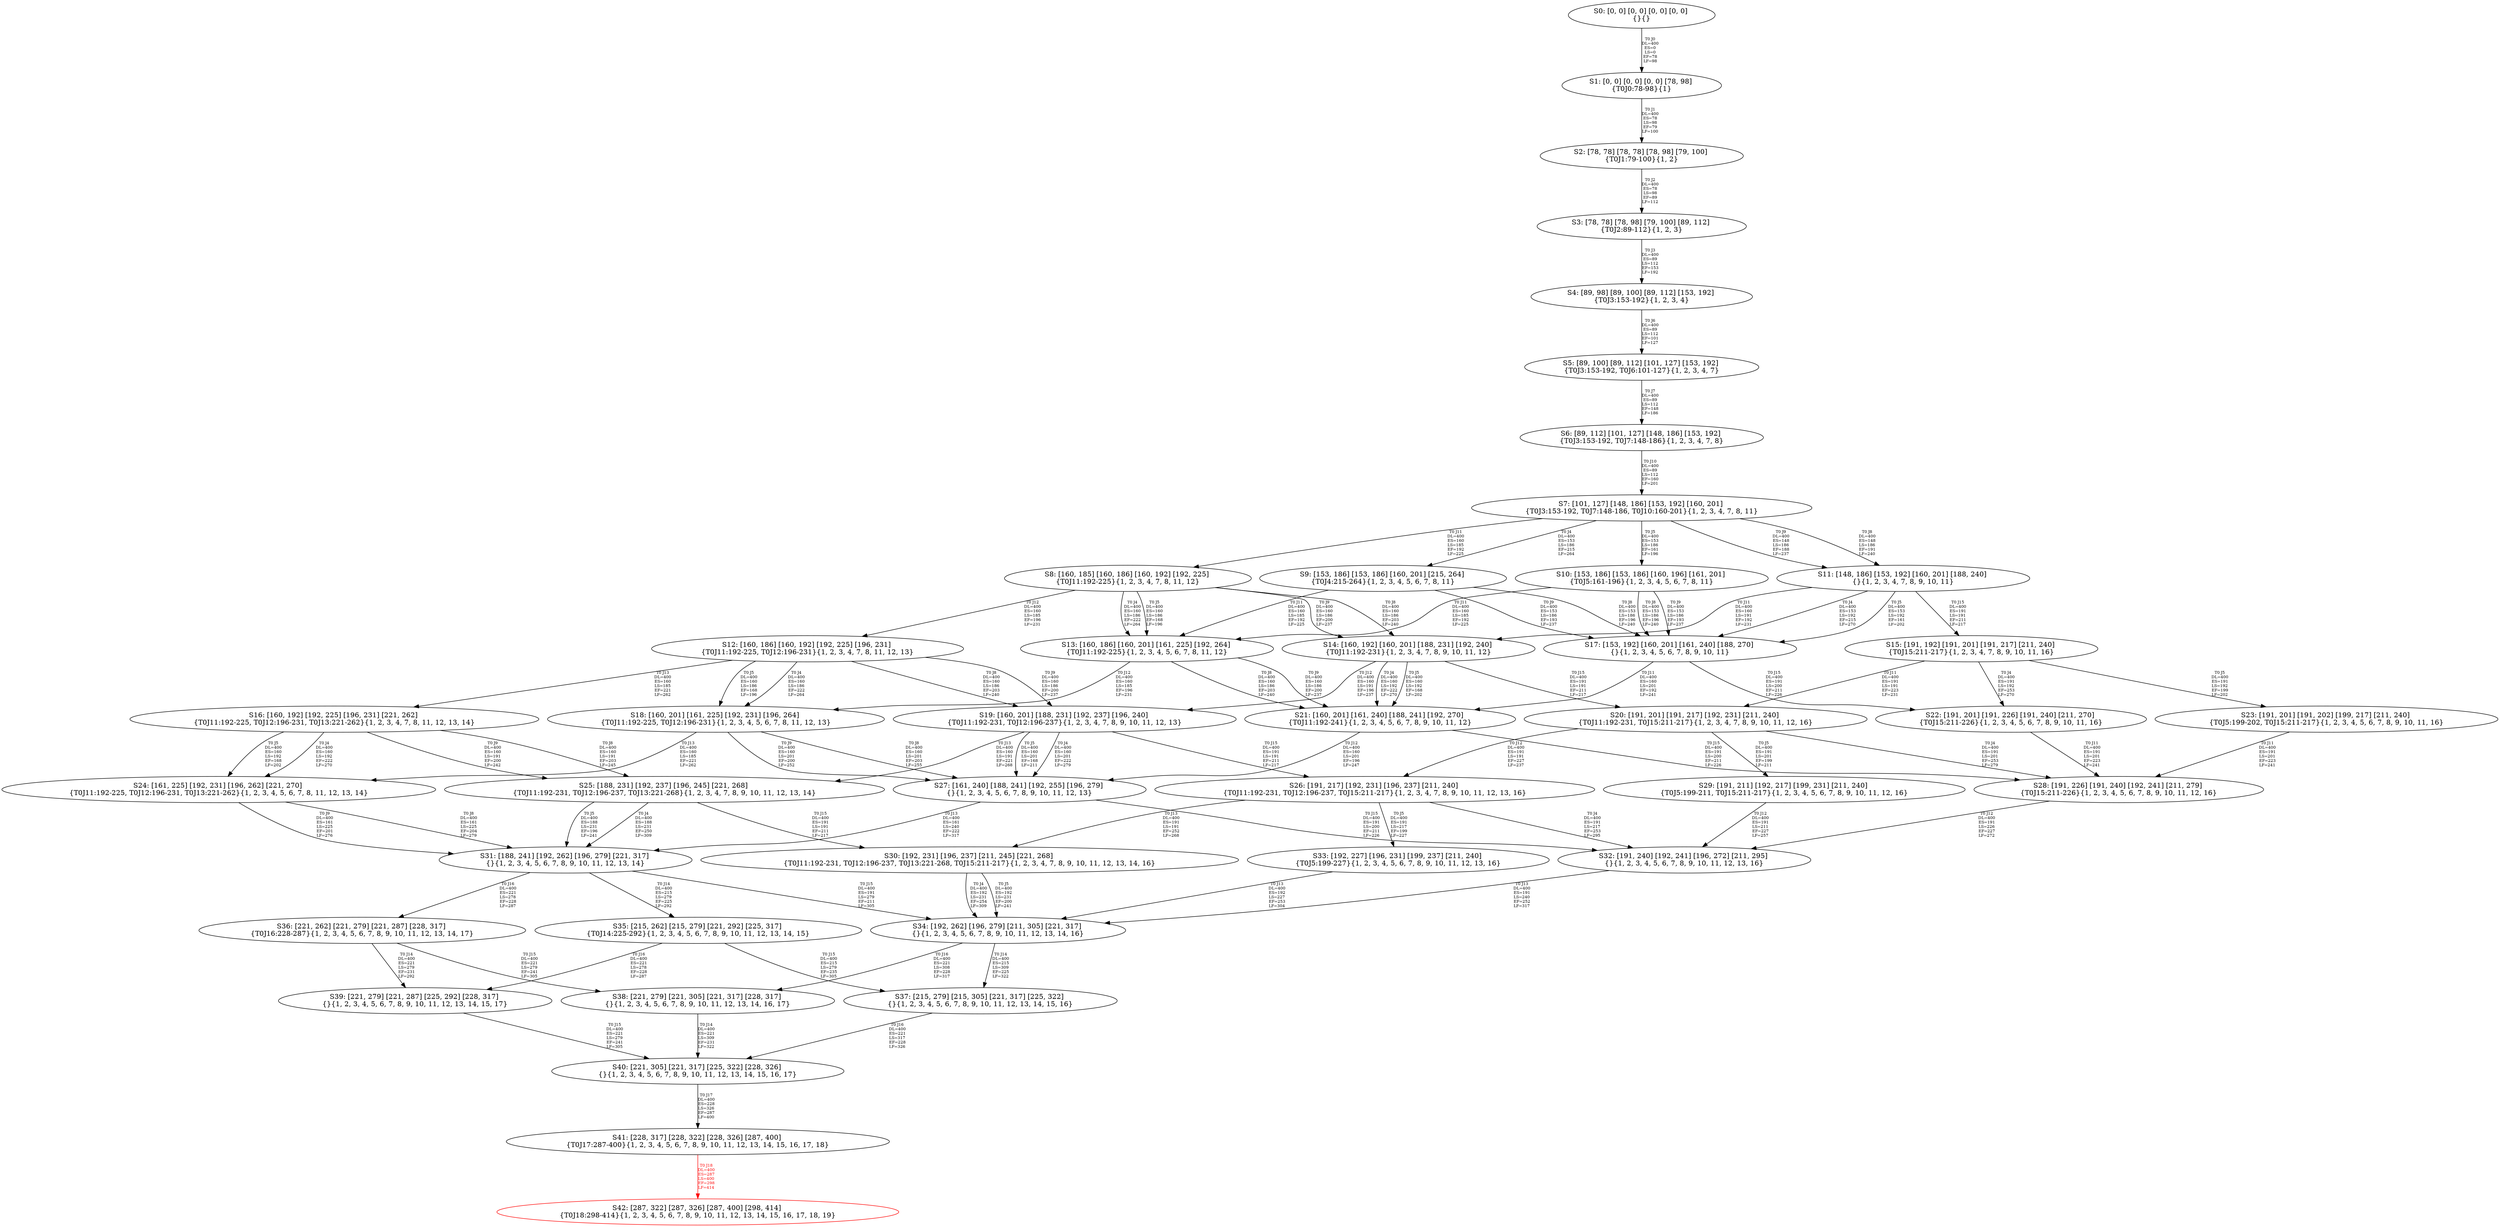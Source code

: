 digraph {
	S0[label="S0: [0, 0] [0, 0] [0, 0] [0, 0] \n{}{}"];
	S1[label="S1: [0, 0] [0, 0] [0, 0] [78, 98] \n{T0J0:78-98}{1}"];
	S2[label="S2: [78, 78] [78, 78] [78, 98] [79, 100] \n{T0J1:79-100}{1, 2}"];
	S3[label="S3: [78, 78] [78, 98] [79, 100] [89, 112] \n{T0J2:89-112}{1, 2, 3}"];
	S4[label="S4: [89, 98] [89, 100] [89, 112] [153, 192] \n{T0J3:153-192}{1, 2, 3, 4}"];
	S5[label="S5: [89, 100] [89, 112] [101, 127] [153, 192] \n{T0J3:153-192, T0J6:101-127}{1, 2, 3, 4, 7}"];
	S6[label="S6: [89, 112] [101, 127] [148, 186] [153, 192] \n{T0J3:153-192, T0J7:148-186}{1, 2, 3, 4, 7, 8}"];
	S7[label="S7: [101, 127] [148, 186] [153, 192] [160, 201] \n{T0J3:153-192, T0J7:148-186, T0J10:160-201}{1, 2, 3, 4, 7, 8, 11}"];
	S8[label="S8: [160, 185] [160, 186] [160, 192] [192, 225] \n{T0J11:192-225}{1, 2, 3, 4, 7, 8, 11, 12}"];
	S9[label="S9: [153, 186] [153, 186] [160, 201] [215, 264] \n{T0J4:215-264}{1, 2, 3, 4, 5, 6, 7, 8, 11}"];
	S10[label="S10: [153, 186] [153, 186] [160, 196] [161, 201] \n{T0J5:161-196}{1, 2, 3, 4, 5, 6, 7, 8, 11}"];
	S11[label="S11: [148, 186] [153, 192] [160, 201] [188, 240] \n{}{1, 2, 3, 4, 7, 8, 9, 10, 11}"];
	S12[label="S12: [160, 186] [160, 192] [192, 225] [196, 231] \n{T0J11:192-225, T0J12:196-231}{1, 2, 3, 4, 7, 8, 11, 12, 13}"];
	S13[label="S13: [160, 186] [160, 201] [161, 225] [192, 264] \n{T0J11:192-225}{1, 2, 3, 4, 5, 6, 7, 8, 11, 12}"];
	S14[label="S14: [160, 192] [160, 201] [188, 231] [192, 240] \n{T0J11:192-231}{1, 2, 3, 4, 7, 8, 9, 10, 11, 12}"];
	S15[label="S15: [191, 192] [191, 201] [191, 217] [211, 240] \n{T0J15:211-217}{1, 2, 3, 4, 7, 8, 9, 10, 11, 16}"];
	S16[label="S16: [160, 192] [192, 225] [196, 231] [221, 262] \n{T0J11:192-225, T0J12:196-231, T0J13:221-262}{1, 2, 3, 4, 7, 8, 11, 12, 13, 14}"];
	S17[label="S17: [153, 192] [160, 201] [161, 240] [188, 270] \n{}{1, 2, 3, 4, 5, 6, 7, 8, 9, 10, 11}"];
	S18[label="S18: [160, 201] [161, 225] [192, 231] [196, 264] \n{T0J11:192-225, T0J12:196-231}{1, 2, 3, 4, 5, 6, 7, 8, 11, 12, 13}"];
	S19[label="S19: [160, 201] [188, 231] [192, 237] [196, 240] \n{T0J11:192-231, T0J12:196-237}{1, 2, 3, 4, 7, 8, 9, 10, 11, 12, 13}"];
	S20[label="S20: [191, 201] [191, 217] [192, 231] [211, 240] \n{T0J11:192-231, T0J15:211-217}{1, 2, 3, 4, 7, 8, 9, 10, 11, 12, 16}"];
	S21[label="S21: [160, 201] [161, 240] [188, 241] [192, 270] \n{T0J11:192-241}{1, 2, 3, 4, 5, 6, 7, 8, 9, 10, 11, 12}"];
	S22[label="S22: [191, 201] [191, 226] [191, 240] [211, 270] \n{T0J15:211-226}{1, 2, 3, 4, 5, 6, 7, 8, 9, 10, 11, 16}"];
	S23[label="S23: [191, 201] [191, 202] [199, 217] [211, 240] \n{T0J5:199-202, T0J15:211-217}{1, 2, 3, 4, 5, 6, 7, 8, 9, 10, 11, 16}"];
	S24[label="S24: [161, 225] [192, 231] [196, 262] [221, 270] \n{T0J11:192-225, T0J12:196-231, T0J13:221-262}{1, 2, 3, 4, 5, 6, 7, 8, 11, 12, 13, 14}"];
	S25[label="S25: [188, 231] [192, 237] [196, 245] [221, 268] \n{T0J11:192-231, T0J12:196-237, T0J13:221-268}{1, 2, 3, 4, 7, 8, 9, 10, 11, 12, 13, 14}"];
	S26[label="S26: [191, 217] [192, 231] [196, 237] [211, 240] \n{T0J11:192-231, T0J12:196-237, T0J15:211-217}{1, 2, 3, 4, 7, 8, 9, 10, 11, 12, 13, 16}"];
	S27[label="S27: [161, 240] [188, 241] [192, 255] [196, 279] \n{}{1, 2, 3, 4, 5, 6, 7, 8, 9, 10, 11, 12, 13}"];
	S28[label="S28: [191, 226] [191, 240] [192, 241] [211, 279] \n{T0J15:211-226}{1, 2, 3, 4, 5, 6, 7, 8, 9, 10, 11, 12, 16}"];
	S29[label="S29: [191, 211] [192, 217] [199, 231] [211, 240] \n{T0J5:199-211, T0J15:211-217}{1, 2, 3, 4, 5, 6, 7, 8, 9, 10, 11, 12, 16}"];
	S30[label="S30: [192, 231] [196, 237] [211, 245] [221, 268] \n{T0J11:192-231, T0J12:196-237, T0J13:221-268, T0J15:211-217}{1, 2, 3, 4, 7, 8, 9, 10, 11, 12, 13, 14, 16}"];
	S31[label="S31: [188, 241] [192, 262] [196, 279] [221, 317] \n{}{1, 2, 3, 4, 5, 6, 7, 8, 9, 10, 11, 12, 13, 14}"];
	S32[label="S32: [191, 240] [192, 241] [196, 272] [211, 295] \n{}{1, 2, 3, 4, 5, 6, 7, 8, 9, 10, 11, 12, 13, 16}"];
	S33[label="S33: [192, 227] [196, 231] [199, 237] [211, 240] \n{T0J5:199-227}{1, 2, 3, 4, 5, 6, 7, 8, 9, 10, 11, 12, 13, 16}"];
	S34[label="S34: [192, 262] [196, 279] [211, 305] [221, 317] \n{}{1, 2, 3, 4, 5, 6, 7, 8, 9, 10, 11, 12, 13, 14, 16}"];
	S35[label="S35: [215, 262] [215, 279] [221, 292] [225, 317] \n{T0J14:225-292}{1, 2, 3, 4, 5, 6, 7, 8, 9, 10, 11, 12, 13, 14, 15}"];
	S36[label="S36: [221, 262] [221, 279] [221, 287] [228, 317] \n{T0J16:228-287}{1, 2, 3, 4, 5, 6, 7, 8, 9, 10, 11, 12, 13, 14, 17}"];
	S37[label="S37: [215, 279] [215, 305] [221, 317] [225, 322] \n{}{1, 2, 3, 4, 5, 6, 7, 8, 9, 10, 11, 12, 13, 14, 15, 16}"];
	S38[label="S38: [221, 279] [221, 305] [221, 317] [228, 317] \n{}{1, 2, 3, 4, 5, 6, 7, 8, 9, 10, 11, 12, 13, 14, 16, 17}"];
	S39[label="S39: [221, 279] [221, 287] [225, 292] [228, 317] \n{}{1, 2, 3, 4, 5, 6, 7, 8, 9, 10, 11, 12, 13, 14, 15, 17}"];
	S40[label="S40: [221, 305] [221, 317] [225, 322] [228, 326] \n{}{1, 2, 3, 4, 5, 6, 7, 8, 9, 10, 11, 12, 13, 14, 15, 16, 17}"];
	S41[label="S41: [228, 317] [228, 322] [228, 326] [287, 400] \n{T0J17:287-400}{1, 2, 3, 4, 5, 6, 7, 8, 9, 10, 11, 12, 13, 14, 15, 16, 17, 18}"];
	S42[label="S42: [287, 322] [287, 326] [287, 400] [298, 414] \n{T0J18:298-414}{1, 2, 3, 4, 5, 6, 7, 8, 9, 10, 11, 12, 13, 14, 15, 16, 17, 18, 19}"];
	S0 -> S1[label="T0 J0\nDL=400\nES=0\nLS=0\nEF=78\nLF=98",fontsize=8];
	S1 -> S2[label="T0 J1\nDL=400\nES=78\nLS=98\nEF=79\nLF=100",fontsize=8];
	S2 -> S3[label="T0 J2\nDL=400\nES=78\nLS=98\nEF=89\nLF=112",fontsize=8];
	S3 -> S4[label="T0 J3\nDL=400\nES=89\nLS=112\nEF=153\nLF=192",fontsize=8];
	S4 -> S5[label="T0 J6\nDL=400\nES=89\nLS=112\nEF=101\nLF=127",fontsize=8];
	S5 -> S6[label="T0 J7\nDL=400\nES=89\nLS=112\nEF=148\nLF=186",fontsize=8];
	S6 -> S7[label="T0 J10\nDL=400\nES=89\nLS=112\nEF=160\nLF=201",fontsize=8];
	S7 -> S9[label="T0 J4\nDL=400\nES=153\nLS=186\nEF=215\nLF=264",fontsize=8];
	S7 -> S10[label="T0 J5\nDL=400\nES=153\nLS=186\nEF=161\nLF=196",fontsize=8];
	S7 -> S11[label="T0 J8\nDL=400\nES=148\nLS=186\nEF=191\nLF=240",fontsize=8];
	S7 -> S11[label="T0 J9\nDL=400\nES=148\nLS=186\nEF=188\nLF=237",fontsize=8];
	S7 -> S8[label="T0 J11\nDL=400\nES=160\nLS=185\nEF=192\nLF=225",fontsize=8];
	S8 -> S13[label="T0 J4\nDL=400\nES=160\nLS=186\nEF=222\nLF=264",fontsize=8];
	S8 -> S13[label="T0 J5\nDL=400\nES=160\nLS=186\nEF=168\nLF=196",fontsize=8];
	S8 -> S14[label="T0 J8\nDL=400\nES=160\nLS=186\nEF=203\nLF=240",fontsize=8];
	S8 -> S14[label="T0 J9\nDL=400\nES=160\nLS=186\nEF=200\nLF=237",fontsize=8];
	S8 -> S12[label="T0 J12\nDL=400\nES=160\nLS=185\nEF=196\nLF=231",fontsize=8];
	S9 -> S17[label="T0 J8\nDL=400\nES=153\nLS=186\nEF=196\nLF=240",fontsize=8];
	S9 -> S17[label="T0 J9\nDL=400\nES=153\nLS=186\nEF=193\nLF=237",fontsize=8];
	S9 -> S13[label="T0 J11\nDL=400\nES=160\nLS=185\nEF=192\nLF=225",fontsize=8];
	S10 -> S17[label="T0 J8\nDL=400\nES=153\nLS=186\nEF=196\nLF=240",fontsize=8];
	S10 -> S17[label="T0 J9\nDL=400\nES=153\nLS=186\nEF=193\nLF=237",fontsize=8];
	S10 -> S13[label="T0 J11\nDL=400\nES=160\nLS=185\nEF=192\nLF=225",fontsize=8];
	S11 -> S17[label="T0 J4\nDL=400\nES=153\nLS=192\nEF=215\nLF=270",fontsize=8];
	S11 -> S17[label="T0 J5\nDL=400\nES=153\nLS=192\nEF=161\nLF=202",fontsize=8];
	S11 -> S14[label="T0 J11\nDL=400\nES=160\nLS=191\nEF=192\nLF=231",fontsize=8];
	S11 -> S15[label="T0 J15\nDL=400\nES=191\nLS=191\nEF=211\nLF=217",fontsize=8];
	S12 -> S18[label="T0 J4\nDL=400\nES=160\nLS=186\nEF=222\nLF=264",fontsize=8];
	S12 -> S18[label="T0 J5\nDL=400\nES=160\nLS=186\nEF=168\nLF=196",fontsize=8];
	S12 -> S19[label="T0 J8\nDL=400\nES=160\nLS=186\nEF=203\nLF=240",fontsize=8];
	S12 -> S19[label="T0 J9\nDL=400\nES=160\nLS=186\nEF=200\nLF=237",fontsize=8];
	S12 -> S16[label="T0 J13\nDL=400\nES=160\nLS=185\nEF=221\nLF=262",fontsize=8];
	S13 -> S21[label="T0 J8\nDL=400\nES=160\nLS=186\nEF=203\nLF=240",fontsize=8];
	S13 -> S21[label="T0 J9\nDL=400\nES=160\nLS=186\nEF=200\nLF=237",fontsize=8];
	S13 -> S18[label="T0 J12\nDL=400\nES=160\nLS=185\nEF=196\nLF=231",fontsize=8];
	S14 -> S21[label="T0 J4\nDL=400\nES=160\nLS=192\nEF=222\nLF=270",fontsize=8];
	S14 -> S21[label="T0 J5\nDL=400\nES=160\nLS=192\nEF=168\nLF=202",fontsize=8];
	S14 -> S19[label="T0 J12\nDL=400\nES=160\nLS=191\nEF=196\nLF=237",fontsize=8];
	S14 -> S20[label="T0 J15\nDL=400\nES=191\nLS=191\nEF=211\nLF=217",fontsize=8];
	S15 -> S22[label="T0 J4\nDL=400\nES=191\nLS=192\nEF=253\nLF=270",fontsize=8];
	S15 -> S23[label="T0 J5\nDL=400\nES=191\nLS=192\nEF=199\nLF=202",fontsize=8];
	S15 -> S20[label="T0 J11\nDL=400\nES=191\nLS=191\nEF=223\nLF=231",fontsize=8];
	S16 -> S24[label="T0 J4\nDL=400\nES=160\nLS=192\nEF=222\nLF=270",fontsize=8];
	S16 -> S24[label="T0 J5\nDL=400\nES=160\nLS=192\nEF=168\nLF=202",fontsize=8];
	S16 -> S25[label="T0 J8\nDL=400\nES=160\nLS=191\nEF=203\nLF=245",fontsize=8];
	S16 -> S25[label="T0 J9\nDL=400\nES=160\nLS=191\nEF=200\nLF=242",fontsize=8];
	S17 -> S21[label="T0 J11\nDL=400\nES=160\nLS=201\nEF=192\nLF=241",fontsize=8];
	S17 -> S22[label="T0 J15\nDL=400\nES=191\nLS=200\nEF=211\nLF=226",fontsize=8];
	S18 -> S27[label="T0 J8\nDL=400\nES=160\nLS=201\nEF=203\nLF=255",fontsize=8];
	S18 -> S27[label="T0 J9\nDL=400\nES=160\nLS=201\nEF=200\nLF=252",fontsize=8];
	S18 -> S24[label="T0 J13\nDL=400\nES=160\nLS=185\nEF=221\nLF=262",fontsize=8];
	S19 -> S27[label="T0 J4\nDL=400\nES=160\nLS=201\nEF=222\nLF=279",fontsize=8];
	S19 -> S27[label="T0 J5\nDL=400\nES=160\nLS=201\nEF=168\nLF=211",fontsize=8];
	S19 -> S25[label="T0 J13\nDL=400\nES=160\nLS=191\nEF=221\nLF=268",fontsize=8];
	S19 -> S26[label="T0 J15\nDL=400\nES=191\nLS=191\nEF=211\nLF=217",fontsize=8];
	S20 -> S28[label="T0 J4\nDL=400\nES=191\nLS=201\nEF=253\nLF=279",fontsize=8];
	S20 -> S29[label="T0 J5\nDL=400\nES=191\nLS=201\nEF=199\nLF=211",fontsize=8];
	S20 -> S26[label="T0 J12\nDL=400\nES=191\nLS=191\nEF=227\nLF=237",fontsize=8];
	S21 -> S27[label="T0 J12\nDL=400\nES=160\nLS=201\nEF=196\nLF=247",fontsize=8];
	S21 -> S28[label="T0 J15\nDL=400\nES=191\nLS=200\nEF=211\nLF=226",fontsize=8];
	S22 -> S28[label="T0 J11\nDL=400\nES=191\nLS=201\nEF=223\nLF=241",fontsize=8];
	S23 -> S28[label="T0 J11\nDL=400\nES=191\nLS=201\nEF=223\nLF=241",fontsize=8];
	S24 -> S31[label="T0 J8\nDL=400\nES=161\nLS=225\nEF=204\nLF=279",fontsize=8];
	S24 -> S31[label="T0 J9\nDL=400\nES=161\nLS=225\nEF=201\nLF=276",fontsize=8];
	S25 -> S31[label="T0 J4\nDL=400\nES=188\nLS=231\nEF=250\nLF=309",fontsize=8];
	S25 -> S31[label="T0 J5\nDL=400\nES=188\nLS=231\nEF=196\nLF=241",fontsize=8];
	S25 -> S30[label="T0 J15\nDL=400\nES=191\nLS=191\nEF=211\nLF=217",fontsize=8];
	S26 -> S32[label="T0 J4\nDL=400\nES=191\nLS=217\nEF=253\nLF=295",fontsize=8];
	S26 -> S33[label="T0 J5\nDL=400\nES=191\nLS=217\nEF=199\nLF=227",fontsize=8];
	S26 -> S30[label="T0 J13\nDL=400\nES=191\nLS=191\nEF=252\nLF=268",fontsize=8];
	S27 -> S31[label="T0 J13\nDL=400\nES=161\nLS=240\nEF=222\nLF=317",fontsize=8];
	S27 -> S32[label="T0 J15\nDL=400\nES=191\nLS=200\nEF=211\nLF=226",fontsize=8];
	S28 -> S32[label="T0 J12\nDL=400\nES=191\nLS=226\nEF=227\nLF=272",fontsize=8];
	S29 -> S32[label="T0 J12\nDL=400\nES=191\nLS=211\nEF=227\nLF=257",fontsize=8];
	S30 -> S34[label="T0 J4\nDL=400\nES=192\nLS=231\nEF=254\nLF=309",fontsize=8];
	S30 -> S34[label="T0 J5\nDL=400\nES=192\nLS=231\nEF=200\nLF=241",fontsize=8];
	S31 -> S35[label="T0 J14\nDL=400\nES=215\nLS=279\nEF=225\nLF=292",fontsize=8];
	S31 -> S34[label="T0 J15\nDL=400\nES=191\nLS=279\nEF=211\nLF=305",fontsize=8];
	S31 -> S36[label="T0 J16\nDL=400\nES=221\nLS=278\nEF=228\nLF=287",fontsize=8];
	S32 -> S34[label="T0 J13\nDL=400\nES=191\nLS=240\nEF=252\nLF=317",fontsize=8];
	S33 -> S34[label="T0 J13\nDL=400\nES=192\nLS=227\nEF=253\nLF=304",fontsize=8];
	S34 -> S37[label="T0 J14\nDL=400\nES=215\nLS=309\nEF=225\nLF=322",fontsize=8];
	S34 -> S38[label="T0 J16\nDL=400\nES=221\nLS=308\nEF=228\nLF=317",fontsize=8];
	S35 -> S37[label="T0 J15\nDL=400\nES=215\nLS=279\nEF=235\nLF=305",fontsize=8];
	S35 -> S39[label="T0 J16\nDL=400\nES=221\nLS=278\nEF=228\nLF=287",fontsize=8];
	S36 -> S39[label="T0 J14\nDL=400\nES=221\nLS=279\nEF=231\nLF=292",fontsize=8];
	S36 -> S38[label="T0 J15\nDL=400\nES=221\nLS=279\nEF=241\nLF=305",fontsize=8];
	S37 -> S40[label="T0 J16\nDL=400\nES=221\nLS=317\nEF=228\nLF=326",fontsize=8];
	S38 -> S40[label="T0 J14\nDL=400\nES=221\nLS=309\nEF=231\nLF=322",fontsize=8];
	S39 -> S40[label="T0 J15\nDL=400\nES=221\nLS=279\nEF=241\nLF=305",fontsize=8];
	S40 -> S41[label="T0 J17\nDL=400\nES=228\nLS=326\nEF=287\nLF=400",fontsize=8];
	S41 -> S42[label="T0 J18\nDL=400\nES=287\nLS=400\nEF=298\nLF=414",color=Red,fontcolor=Red,fontsize=8];
S42[color=Red];
}
